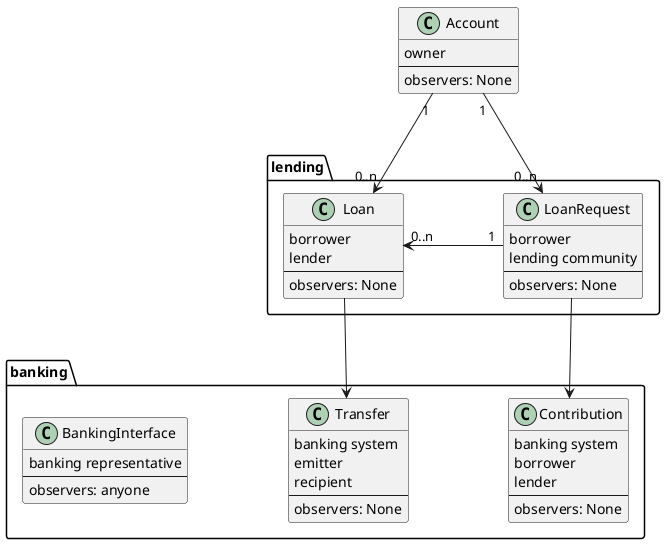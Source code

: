 @startuml

allowMixing

skinparam nodesep 100
skinparam ranksep 100

skinparam ClassBackgroundColor<<TBD>> #lightgrey

class Account {
    owner
    ---
    observers: None
}

package lending {
    class LoanRequest {
        borrower
        lending community
        ---
        observers: None
    }

    class Loan {
        borrower
        lender
        ---
        observers: None
    }
}

package banking {
    class Transfer {
        banking system
        emitter
        recipient
        ---
        observers: None
    }

    class Contribution {
        banking system
        borrower
        lender
        ---
        observers: None
    }

    class BankingInterface {
        banking representative
        ---
        observers: anyone
    }
}

Account "1"-->"0..n" LoanRequest
Account "1"-->"0..n" Loan
LoanRequest "1"-l->"0..n" Loan
LoanRequest --> Contribution
Loan --> Transfer

@enduml
